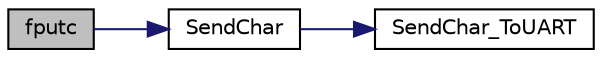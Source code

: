 digraph "fputc"
{
 // LATEX_PDF_SIZE
  edge [fontname="Helvetica",fontsize="10",labelfontname="Helvetica",labelfontsize="10"];
  node [fontname="Helvetica",fontsize="10",shape=record];
  rankdir="LR";
  Node1 [label="fputc",height=0.2,width=0.4,color="black", fillcolor="grey75", style="filled", fontcolor="black",tooltip="Write character to stream."];
  Node1 -> Node2 [color="midnightblue",fontsize="10",style="solid",fontname="Helvetica"];
  Node2 [label="SendChar",height=0.2,width=0.4,color="black", fillcolor="white", style="filled",URL="$d3/d3d/retarget_8c.html#a49be7df965b3acf68e2c5c82d6869ab6",tooltip=" "];
  Node2 -> Node3 [color="midnightblue",fontsize="10",style="solid",fontname="Helvetica"];
  Node3 [label="SendChar_ToUART",height=0.2,width=0.4,color="black", fillcolor="white", style="filled",URL="$d3/d3d/retarget_8c.html#a6810d0fa478aa8204d73d9fc5d026c64",tooltip="Routine to send a char."];
}

